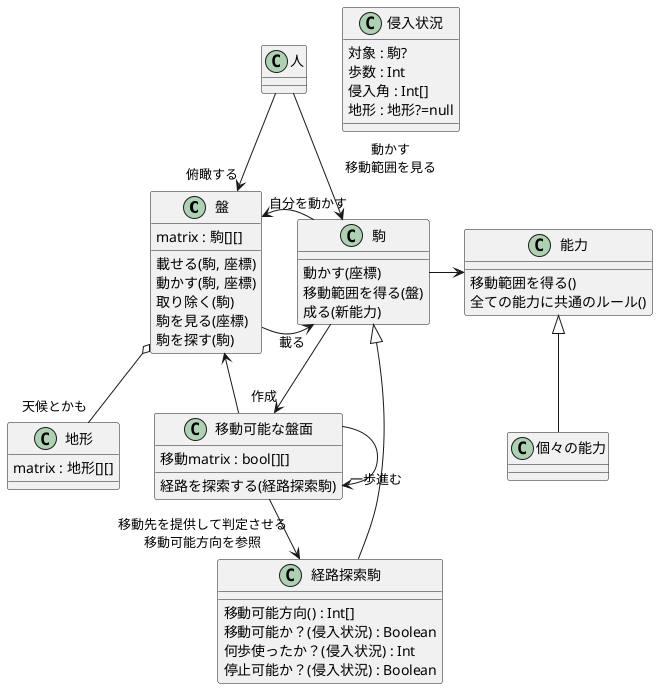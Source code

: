 @startuml

class 盤{
matrix : 駒[][]
載せる(駒, 座標)
動かす(駒, 座標)
取り除く(駒)
駒を見る(座標)
駒を探す(駒)
}
class 地形{
matrix : 地形[][]
}
class 駒{
動かす(座標)
移動範囲を得る(盤)
成る(新能力)
}
class 経路探索駒{
移動可能方向() : Int[]
移動可能か？(侵入状況) : Boolean
何歩使ったか？(侵入状況) : Int
停止可能か？(侵入状況) : Boolean
}
class 能力{
移動範囲を得る()
全ての能力に共通のルール()
}
class 個々の能力{
}
class 移動可能な盤面{
移動matrix : bool[][]
経路を探索する(経路探索駒)
}
class 侵入状況{
対象 : 駒?
 歩数 : Int
  侵入角 : Int[]
   地形 : 地形?=null
}


盤 -> "載る" 駒
盤 o-- "天候とかも" 地形
駒 -left-> "自分を動かす" 盤
駒 -right->  能力
個々の能力 -up-|>  能力
駒 -->"作成"  移動可能な盤面
移動可能な盤面 -up->  盤
経路探索駒 -up-|>  駒
'経路探索駒 --> "探索" 移動可能な盤面
移動可能な盤面 --> "一歩進む" 移動可能な盤面
移動可能な盤面 --> "移動先を提供して判定させる\n移動可能方向を参照" 経路探索駒
人 -down-> "動かす\n移動範囲を見る\n\n" 駒
人 -down-> "俯瞰する" 盤

@enduml
